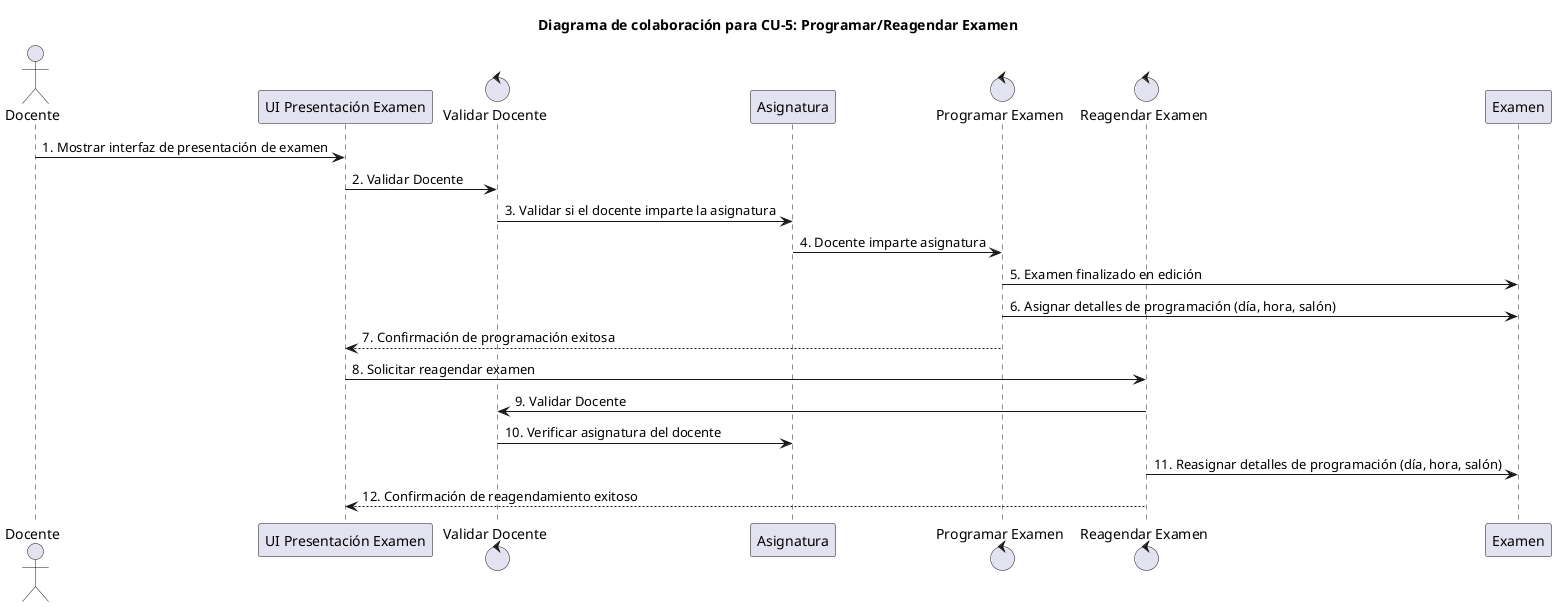 @startuml CU5
title Diagrama de colaboración para CU-5: Programar/Reagendar Examen

actor Docente

participant UIPresentacion as "UI Presentación Examen"
control ValidarDocente as "Validar Docente"
participant Asignatura as "Asignatura"
control ProgramarExamen as "Programar Examen"
control ReagendarExamen as "Reagendar Examen"
participant Examen as "Examen"

' Flujo principal de programación
Docente -> UIPresentacion : 1. Mostrar interfaz de presentación de examen
UIPresentacion -> ValidarDocente : 2. Validar Docente
ValidarDocente -> Asignatura : 3. Validar si el docente imparte la asignatura
Asignatura -> ProgramarExamen : 4. Docente imparte asignatura
ProgramarExamen -> Examen : 5. Examen finalizado en edición
ProgramarExamen -> Examen : 6. Asignar detalles de programación (día, hora, salón)
UIPresentacion <-- ProgramarExamen : 7. Confirmación de programación exitosa

' Flujo alternativo de reagendamiento
UIPresentacion -> ReagendarExamen : 8. Solicitar reagendar examen
ReagendarExamen -> ValidarDocente : 9. Validar Docente
ValidarDocente -> Asignatura : 10. Verificar asignatura del docente
ReagendarExamen -> Examen : 11. Reasignar detalles de programación (día, hora, salón)
UIPresentacion <-- ReagendarExamen : 12. Confirmación de reagendamiento exitoso

@enduml
